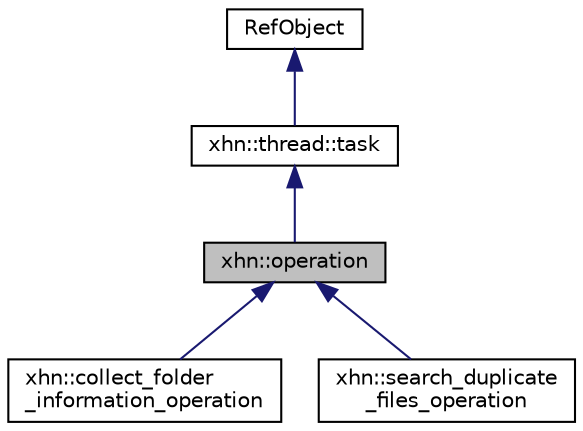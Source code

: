 digraph "xhn::operation"
{
  edge [fontname="Helvetica",fontsize="10",labelfontname="Helvetica",labelfontsize="10"];
  node [fontname="Helvetica",fontsize="10",shape=record];
  Node1 [label="xhn::operation",height=0.2,width=0.4,color="black", fillcolor="grey75", style="filled", fontcolor="black"];
  Node2 -> Node1 [dir="back",color="midnightblue",fontsize="10",style="solid",fontname="Helvetica"];
  Node2 [label="xhn::thread::task",height=0.2,width=0.4,color="black", fillcolor="white", style="filled",URL="$classxhn_1_1thread_1_1task.html"];
  Node3 -> Node2 [dir="back",color="midnightblue",fontsize="10",style="solid",fontname="Helvetica"];
  Node3 [label="RefObject",height=0.2,width=0.4,color="black", fillcolor="white", style="filled",URL="$class_ref_object.html"];
  Node1 -> Node4 [dir="back",color="midnightblue",fontsize="10",style="solid",fontname="Helvetica"];
  Node4 [label="xhn::collect_folder\l_information_operation",height=0.2,width=0.4,color="black", fillcolor="white", style="filled",URL="$classxhn_1_1collect__folder__information__operation.html",tooltip="collect_folder_information_operation "];
  Node1 -> Node5 [dir="back",color="midnightblue",fontsize="10",style="solid",fontname="Helvetica"];
  Node5 [label="xhn::search_duplicate\l_files_operation",height=0.2,width=0.4,color="black", fillcolor="white", style="filled",URL="$classxhn_1_1search__duplicate__files__operation.html"];
}
